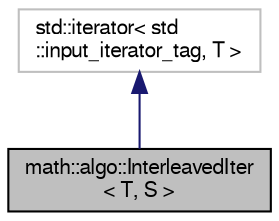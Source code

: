 digraph "math::algo::InterleavedIter&lt; T, S &gt;"
{
  edge [fontname="FreeSans",fontsize="10",labelfontname="FreeSans",labelfontsize="10"];
  node [fontname="FreeSans",fontsize="10",shape=record];
  Node0 [label="math::algo::InterleavedIter\l\< T, S \>",height=0.2,width=0.4,color="black", fillcolor="grey75", style="filled", fontcolor="black"];
  Node1 -> Node0 [dir="back",color="midnightblue",fontsize="10",style="solid",fontname="FreeSans"];
  Node1 [label="std::iterator\< std\l::input_iterator_tag, T \>",height=0.2,width=0.4,color="grey75", fillcolor="white", style="filled"];
}
